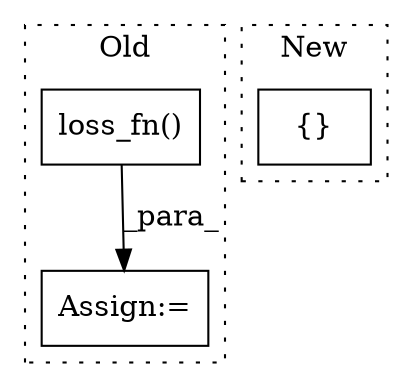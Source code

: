 digraph G {
subgraph cluster0 {
1 [label="loss_fn()" a="75" s="2571,2604" l="13,1" shape="box"];
3 [label="Assign:=" a="68" s="2568" l="3" shape="box"];
label = "Old";
style="dotted";
}
subgraph cluster1 {
2 [label="{}" a="59" s="3637,3637" l="2,1" shape="box"];
label = "New";
style="dotted";
}
1 -> 3 [label="_para_"];
}